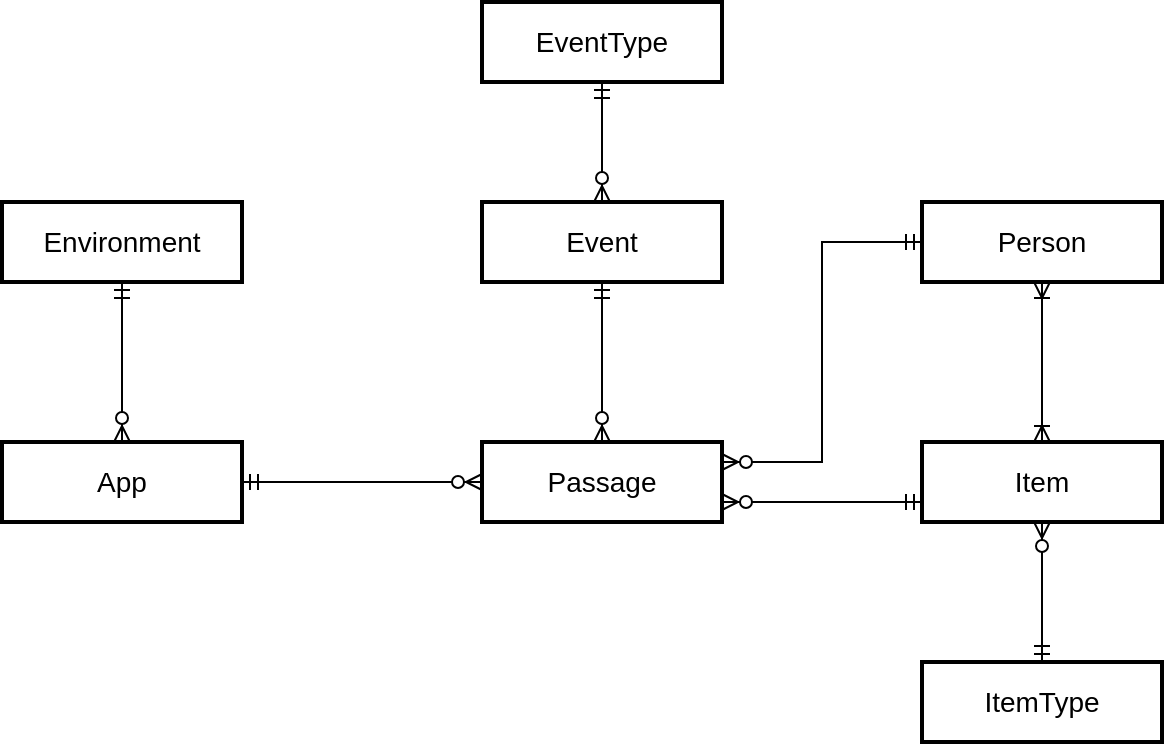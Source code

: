 <mxfile version="12.2.2" type="device" pages="2"><diagram name="ER" id="2ca16b54-16f6-2749-3443-fa8db7711227"><mxGraphModel dx="838" dy="480" grid="1" gridSize="10" guides="1" tooltips="1" connect="1" arrows="1" fold="1" page="1" pageScale="1" pageWidth="1100" pageHeight="850" background="#ffffff" math="0" shadow="0"><root><mxCell id="0"/><mxCell id="1" parent="0"/><mxCell id="2ed32ef02a7f4228-18" style="edgeStyle=orthogonalEdgeStyle;html=1;entryX=0.5;entryY=0;dashed=1;labelBackgroundColor=none;startArrow=ERmandOne;endArrow=ERoneToMany;fontFamily=Verdana;fontSize=12;align=left;" parent="1" edge="1"><mxGeometry relative="1" as="geometry"><mxPoint x="552" y="280" as="targetPoint"/></mxGeometry></mxCell><mxCell id="2ed32ef02a7f4228-19" style="edgeStyle=orthogonalEdgeStyle;html=1;dashed=1;labelBackgroundColor=none;startArrow=ERmandOne;endArrow=ERoneToMany;fontFamily=Verdana;fontSize=12;align=left;entryX=0;entryY=0.5;" parent="1" edge="1"><mxGeometry relative="1" as="geometry"><Array as="points"><mxPoint x="590" y="260"/><mxPoint x="710" y="260"/><mxPoint x="710" y="325"/></Array><mxPoint x="832" y="332" as="targetPoint"/></mxGeometry></mxCell><mxCell id="2ed32ef02a7f4228-20" style="edgeStyle=orthogonalEdgeStyle;html=1;dashed=1;labelBackgroundColor=none;startArrow=ERmandOne;endArrow=ERoneToMany;fontFamily=Verdana;fontSize=12;align=left;" parent="1" edge="1"><mxGeometry relative="1" as="geometry"><mxPoint x="830" y="136" as="targetPoint"/></mxGeometry></mxCell><mxCell id="2ed32ef02a7f4228-17" style="edgeStyle=orthogonalEdgeStyle;html=1;entryX=0.5;entryY=0;labelBackgroundColor=none;startArrow=ERmandOne;endArrow=ERoneToMany;fontFamily=Verdana;fontSize=12;align=left;dashed=1;" parent="1" edge="1"><mxGeometry relative="1" as="geometry"><mxPoint x="552" y="680" as="targetPoint"/></mxGeometry></mxCell><mxCell id="2ed32ef02a7f4228-21" style="edgeStyle=orthogonalEdgeStyle;html=1;entryX=0.5;entryY=0;dashed=1;labelBackgroundColor=none;startArrow=ERmandOne;endArrow=ERoneToMany;fontFamily=Verdana;fontSize=12;align=left;" parent="1" edge="1"><mxGeometry relative="1" as="geometry"><mxPoint x="920" y="450" as="sourcePoint"/></mxGeometry></mxCell><mxCell id="vj_EZKkX_lsmD1ZmGy0G-2" style="edgeStyle=orthogonalEdgeStyle;rounded=0;orthogonalLoop=1;jettySize=auto;html=1;exitX=0.5;exitY=1;exitDx=0;exitDy=0;entryX=0.5;entryY=0;entryDx=0;entryDy=0;startArrow=ERmandOne;startFill=0;endArrow=ERzeroToMany;endFill=1;" parent="1" source="eL1I7k4Zd01kZYpBCyA3-1" target="eL1I7k4Zd01kZYpBCyA3-4" edge="1"><mxGeometry relative="1" as="geometry"/></mxCell><mxCell id="vj_EZKkX_lsmD1ZmGy0G-6" style="edgeStyle=orthogonalEdgeStyle;rounded=0;orthogonalLoop=1;jettySize=auto;html=1;exitX=0.5;exitY=0;exitDx=0;exitDy=0;entryX=0.5;entryY=1;entryDx=0;entryDy=0;startArrow=ERzeroToMany;startFill=1;endArrow=ERmandOne;endFill=0;" parent="1" source="eL1I7k4Zd01kZYpBCyA3-1" target="eL1I7k4Zd01kZYpBCyA3-3" edge="1"><mxGeometry relative="1" as="geometry"/></mxCell><mxCell id="eL1I7k4Zd01kZYpBCyA3-1" value="Event" style="strokeWidth=2;whiteSpace=wrap;html=1;align=center;fontSize=14;" parent="1" vertex="1"><mxGeometry x="300" y="140" width="120" height="40" as="geometry"/></mxCell><mxCell id="vj_EZKkX_lsmD1ZmGy0G-7" style="edgeStyle=orthogonalEdgeStyle;rounded=0;orthogonalLoop=1;jettySize=auto;html=1;entryX=0;entryY=0.5;entryDx=0;entryDy=0;startArrow=ERmandOne;startFill=0;endArrow=ERzeroToMany;endFill=1;" parent="1" source="eL1I7k4Zd01kZYpBCyA3-2" target="eL1I7k4Zd01kZYpBCyA3-4" edge="1"><mxGeometry relative="1" as="geometry"/></mxCell><mxCell id="RgSuvMeU_WEtvSmaDrC5-4" style="edgeStyle=orthogonalEdgeStyle;rounded=0;orthogonalLoop=1;jettySize=auto;html=1;exitX=0.5;exitY=0;exitDx=0;exitDy=0;entryX=0.5;entryY=1;entryDx=0;entryDy=0;startArrow=ERzeroToMany;startFill=1;endArrow=ERmandOne;endFill=0;" parent="1" source="eL1I7k4Zd01kZYpBCyA3-2" target="RgSuvMeU_WEtvSmaDrC5-2" edge="1"><mxGeometry relative="1" as="geometry"/></mxCell><mxCell id="eL1I7k4Zd01kZYpBCyA3-2" value="App" style="strokeWidth=2;whiteSpace=wrap;html=1;align=center;fontSize=14;" parent="1" vertex="1"><mxGeometry x="60" y="260" width="120" height="40" as="geometry"/></mxCell><mxCell id="eL1I7k4Zd01kZYpBCyA3-3" value="EventType" style="strokeWidth=2;whiteSpace=wrap;html=1;align=center;fontSize=14;" parent="1" vertex="1"><mxGeometry x="300" y="40" width="120" height="40" as="geometry"/></mxCell><mxCell id="eL1I7k4Zd01kZYpBCyA3-4" value="Passage" style="strokeWidth=2;whiteSpace=wrap;html=1;align=center;fontSize=14;" parent="1" vertex="1"><mxGeometry x="300" y="260" width="120" height="40" as="geometry"/></mxCell><mxCell id="HbZDlXaSAP_QUMGpLX-k-2" style="edgeStyle=orthogonalEdgeStyle;rounded=0;orthogonalLoop=1;jettySize=auto;html=1;exitX=0.5;exitY=1;exitDx=0;exitDy=0;entryX=0.5;entryY=0;entryDx=0;entryDy=0;startArrow=ERzeroToMany;startFill=1;endArrow=ERmandOne;endFill=0;" parent="1" source="eL1I7k4Zd01kZYpBCyA3-5" target="RgSuvMeU_WEtvSmaDrC5-1" edge="1"><mxGeometry relative="1" as="geometry"/></mxCell><mxCell id="OidIMSvyTEkzM_DuVlMM-2" style="edgeStyle=orthogonalEdgeStyle;rounded=0;orthogonalLoop=1;jettySize=auto;html=1;exitX=0;exitY=0.75;exitDx=0;exitDy=0;entryX=1;entryY=0.75;entryDx=0;entryDy=0;startArrow=ERmandOne;startFill=0;endArrow=ERzeroToMany;endFill=1;" parent="1" source="eL1I7k4Zd01kZYpBCyA3-5" target="eL1I7k4Zd01kZYpBCyA3-4" edge="1"><mxGeometry relative="1" as="geometry"/></mxCell><mxCell id="eL1I7k4Zd01kZYpBCyA3-5" value="Item" style="strokeWidth=2;whiteSpace=wrap;html=1;align=center;fontSize=14;" parent="1" vertex="1"><mxGeometry x="520" y="260" width="120" height="40" as="geometry"/></mxCell><mxCell id="vj_EZKkX_lsmD1ZmGy0G-5" style="edgeStyle=orthogonalEdgeStyle;rounded=0;orthogonalLoop=1;jettySize=auto;html=1;exitX=0.5;exitY=1;exitDx=0;exitDy=0;entryX=0.5;entryY=0;entryDx=0;entryDy=0;startArrow=ERoneToMany;startFill=0;endArrow=ERoneToMany;endFill=0;" parent="1" source="eL1I7k4Zd01kZYpBCyA3-6" target="eL1I7k4Zd01kZYpBCyA3-5" edge="1"><mxGeometry relative="1" as="geometry"/></mxCell><mxCell id="OidIMSvyTEkzM_DuVlMM-1" style="edgeStyle=orthogonalEdgeStyle;rounded=0;orthogonalLoop=1;jettySize=auto;html=1;exitX=0;exitY=0.5;exitDx=0;exitDy=0;entryX=1;entryY=0.25;entryDx=0;entryDy=0;startArrow=ERmandOne;startFill=0;endArrow=ERzeroToMany;endFill=1;" parent="1" source="eL1I7k4Zd01kZYpBCyA3-6" target="eL1I7k4Zd01kZYpBCyA3-4" edge="1"><mxGeometry relative="1" as="geometry"/></mxCell><mxCell id="eL1I7k4Zd01kZYpBCyA3-6" value="Person" style="strokeWidth=2;whiteSpace=wrap;html=1;align=center;fontSize=14;" parent="1" vertex="1"><mxGeometry x="520" y="140" width="120" height="40" as="geometry"/></mxCell><mxCell id="RgSuvMeU_WEtvSmaDrC5-1" value="ItemType" style="strokeWidth=2;whiteSpace=wrap;html=1;align=center;fontSize=14;" parent="1" vertex="1"><mxGeometry x="520" y="370" width="120" height="40" as="geometry"/></mxCell><mxCell id="RgSuvMeU_WEtvSmaDrC5-2" value="Environment" style="strokeWidth=2;whiteSpace=wrap;html=1;align=center;fontSize=14;" parent="1" vertex="1"><mxGeometry x="60" y="140" width="120" height="40" as="geometry"/></mxCell></root></mxGraphModel></diagram><diagram id="I5CLJ-QsbAl31BfNi_jM" name="ER Extended"><mxGraphModel dx="838" dy="480" grid="1" gridSize="10" guides="1" tooltips="1" connect="1" arrows="1" fold="1" page="1" pageScale="1" pageWidth="827" pageHeight="1169" math="0" shadow="0"><root><mxCell id="1_UWavXDI_swd70C3Y3S-0"/><mxCell id="1_UWavXDI_swd70C3Y3S-1" parent="1_UWavXDI_swd70C3Y3S-0"/><mxCell id="VAtzFBL7YFgjnEBPSW0q-0" style="edgeStyle=orthogonalEdgeStyle;rounded=0;orthogonalLoop=1;jettySize=auto;html=1;startArrow=ERmandOne;startFill=0;endArrow=ERzeroToMany;endFill=1;" parent="1_UWavXDI_swd70C3Y3S-1" source="xKLTfCOq9m-SXOeJnN8E-0" target="GODEnBgnJnzQXhGnFrC8-11" edge="1"><mxGeometry relative="1" as="geometry"><Array as="points"><mxPoint x="230" y="580"/><mxPoint x="230" y="580"/></Array></mxGeometry></mxCell><mxCell id="Yy_uKudMmt1Hawmw3yvi-31" style="edgeStyle=orthogonalEdgeStyle;rounded=0;orthogonalLoop=1;jettySize=auto;html=1;exitX=0.5;exitY=0;exitDx=0;exitDy=0;startArrow=ERzeroToMany;startFill=1;endArrow=ERmandOne;endFill=0;" parent="1_UWavXDI_swd70C3Y3S-1" source="xKLTfCOq9m-SXOeJnN8E-0" target="Yy_uKudMmt1Hawmw3yvi-24" edge="1"><mxGeometry relative="1" as="geometry"/></mxCell><mxCell id="xKLTfCOq9m-SXOeJnN8E-0" value="App" style="swimlane;fontStyle=0;childLayout=stackLayout;horizontal=1;startSize=26;fillColor=#e0e0e0;horizontalStack=0;resizeParent=1;resizeParentMax=0;resizeLast=0;collapsible=1;marginBottom=0;swimlaneFillColor=#ffffff;align=center;fontSize=14;" parent="1_UWavXDI_swd70C3Y3S-1" vertex="1"><mxGeometry x="50" y="513" width="160" height="144" as="geometry"><mxRectangle x="80" y="200" width="60" height="26" as="alternateBounds"/></mxGeometry></mxCell><mxCell id="xKLTfCOq9m-SXOeJnN8E-1" value="id" style="shape=partialRectangle;top=0;left=0;right=0;bottom=1;align=left;verticalAlign=middle;fillColor=none;spacingLeft=34;spacingRight=4;overflow=hidden;rotatable=0;points=[[0,0.5],[1,0.5]];portConstraint=eastwest;dropTarget=0;fontStyle=5;fontSize=12;" parent="xKLTfCOq9m-SXOeJnN8E-0" vertex="1"><mxGeometry y="26" width="160" height="30" as="geometry"/></mxCell><mxCell id="xKLTfCOq9m-SXOeJnN8E-2" value="PK" style="shape=partialRectangle;top=0;left=0;bottom=0;fillColor=none;align=left;verticalAlign=middle;spacingLeft=4;spacingRight=4;overflow=hidden;rotatable=0;points=[];portConstraint=eastwest;part=1;fontSize=12;" parent="xKLTfCOq9m-SXOeJnN8E-1" vertex="1" connectable="0"><mxGeometry width="30" height="30" as="geometry"/></mxCell><mxCell id="xKLTfCOq9m-SXOeJnN8E-3" value="name" style="shape=partialRectangle;top=0;left=0;right=0;bottom=0;align=left;verticalAlign=top;fillColor=none;spacingLeft=34;spacingRight=4;overflow=hidden;rotatable=0;points=[[0,0.5],[1,0.5]];portConstraint=eastwest;dropTarget=0;fontSize=12;" parent="xKLTfCOq9m-SXOeJnN8E-0" vertex="1"><mxGeometry y="56" width="160" height="26" as="geometry"/></mxCell><mxCell id="xKLTfCOq9m-SXOeJnN8E-4" value="" style="shape=partialRectangle;top=0;left=0;bottom=0;fillColor=none;align=left;verticalAlign=top;spacingLeft=4;spacingRight=4;overflow=hidden;rotatable=0;points=[];portConstraint=eastwest;part=1;fontSize=12;" parent="xKLTfCOq9m-SXOeJnN8E-3" vertex="1" connectable="0"><mxGeometry width="30" height="26" as="geometry"/></mxCell><mxCell id="xKLTfCOq9m-SXOeJnN8E-5" value="description" style="shape=partialRectangle;top=0;left=0;right=0;bottom=0;align=left;verticalAlign=top;fillColor=none;spacingLeft=34;spacingRight=4;overflow=hidden;rotatable=0;points=[[0,0.5],[1,0.5]];portConstraint=eastwest;dropTarget=0;fontSize=12;" parent="xKLTfCOq9m-SXOeJnN8E-0" vertex="1"><mxGeometry y="82" width="160" height="26" as="geometry"/></mxCell><mxCell id="xKLTfCOq9m-SXOeJnN8E-6" value="" style="shape=partialRectangle;top=0;left=0;bottom=0;fillColor=none;align=left;verticalAlign=top;spacingLeft=4;spacingRight=4;overflow=hidden;rotatable=0;points=[];portConstraint=eastwest;part=1;fontSize=12;" parent="xKLTfCOq9m-SXOeJnN8E-5" vertex="1" connectable="0"><mxGeometry width="30" height="26" as="geometry"/></mxCell><mxCell id="xKLTfCOq9m-SXOeJnN8E-7" value="server" style="shape=partialRectangle;top=0;left=0;right=0;bottom=0;align=left;verticalAlign=top;fillColor=none;spacingLeft=34;spacingRight=4;overflow=hidden;rotatable=0;points=[[0,0.5],[1,0.5]];portConstraint=eastwest;dropTarget=0;fontSize=12;" parent="xKLTfCOq9m-SXOeJnN8E-0" vertex="1"><mxGeometry y="108" width="160" height="26" as="geometry"/></mxCell><mxCell id="xKLTfCOq9m-SXOeJnN8E-8" value="FK" style="shape=partialRectangle;top=0;left=0;bottom=0;fillColor=none;align=left;verticalAlign=top;spacingLeft=4;spacingRight=4;overflow=hidden;rotatable=0;points=[];portConstraint=eastwest;part=1;fontSize=12;" parent="xKLTfCOq9m-SXOeJnN8E-7" vertex="1" connectable="0"><mxGeometry width="30" height="26" as="geometry"/></mxCell><mxCell id="xKLTfCOq9m-SXOeJnN8E-9" value="" style="shape=partialRectangle;top=0;left=0;right=0;bottom=0;align=left;verticalAlign=top;fillColor=none;spacingLeft=34;spacingRight=4;overflow=hidden;rotatable=0;points=[[0,0.5],[1,0.5]];portConstraint=eastwest;dropTarget=0;fontSize=12;" parent="xKLTfCOq9m-SXOeJnN8E-0" vertex="1"><mxGeometry y="134" width="160" height="10" as="geometry"/></mxCell><mxCell id="xKLTfCOq9m-SXOeJnN8E-10" value="" style="shape=partialRectangle;top=0;left=0;bottom=0;fillColor=none;align=left;verticalAlign=top;spacingLeft=4;spacingRight=4;overflow=hidden;rotatable=0;points=[];portConstraint=eastwest;part=1;fontSize=12;" parent="xKLTfCOq9m-SXOeJnN8E-9" vertex="1" connectable="0"><mxGeometry width="30" height="10" as="geometry"/></mxCell><mxCell id="GODEnBgnJnzQXhGnFrC8-0" value="Event" style="swimlane;fontStyle=0;childLayout=stackLayout;horizontal=1;startSize=26;fillColor=#e0e0e0;horizontalStack=0;resizeParent=1;resizeParentMax=0;resizeLast=0;collapsible=1;marginBottom=0;swimlaneFillColor=#ffffff;align=center;fontSize=14;" parent="1_UWavXDI_swd70C3Y3S-1" vertex="1"><mxGeometry x="277" y="227" width="160" height="118" as="geometry"><mxRectangle x="310" y="180" width="60" height="26" as="alternateBounds"/></mxGeometry></mxCell><mxCell id="GODEnBgnJnzQXhGnFrC8-1" value="id" style="shape=partialRectangle;top=0;left=0;right=0;bottom=1;align=left;verticalAlign=middle;fillColor=none;spacingLeft=34;spacingRight=4;overflow=hidden;rotatable=0;points=[[0,0.5],[1,0.5]];portConstraint=eastwest;dropTarget=0;fontStyle=5;fontSize=12;" parent="GODEnBgnJnzQXhGnFrC8-0" vertex="1"><mxGeometry y="26" width="160" height="30" as="geometry"/></mxCell><mxCell id="GODEnBgnJnzQXhGnFrC8-2" value="PK" style="shape=partialRectangle;top=0;left=0;bottom=0;fillColor=none;align=left;verticalAlign=middle;spacingLeft=4;spacingRight=4;overflow=hidden;rotatable=0;points=[];portConstraint=eastwest;part=1;fontSize=12;" parent="GODEnBgnJnzQXhGnFrC8-1" vertex="1" connectable="0"><mxGeometry width="30" height="30" as="geometry"/></mxCell><mxCell id="GODEnBgnJnzQXhGnFrC8-3" value="instant" style="shape=partialRectangle;top=0;left=0;right=0;bottom=0;align=left;verticalAlign=top;fillColor=none;spacingLeft=34;spacingRight=4;overflow=hidden;rotatable=0;points=[[0,0.5],[1,0.5]];portConstraint=eastwest;dropTarget=0;fontSize=12;" parent="GODEnBgnJnzQXhGnFrC8-0" vertex="1"><mxGeometry y="56" width="160" height="26" as="geometry"/></mxCell><mxCell id="GODEnBgnJnzQXhGnFrC8-4" value="" style="shape=partialRectangle;top=0;left=0;bottom=0;fillColor=none;align=left;verticalAlign=top;spacingLeft=4;spacingRight=4;overflow=hidden;rotatable=0;points=[];portConstraint=eastwest;part=1;fontSize=12;" parent="GODEnBgnJnzQXhGnFrC8-3" vertex="1" connectable="0"><mxGeometry width="30" height="26" as="geometry"/></mxCell><mxCell id="GODEnBgnJnzQXhGnFrC8-5" value="event_type" style="shape=partialRectangle;top=0;left=0;right=0;bottom=0;align=left;verticalAlign=top;fillColor=none;spacingLeft=34;spacingRight=4;overflow=hidden;rotatable=0;points=[[0,0.5],[1,0.5]];portConstraint=eastwest;dropTarget=0;fontSize=12;" parent="GODEnBgnJnzQXhGnFrC8-0" vertex="1"><mxGeometry y="82" width="160" height="26" as="geometry"/></mxCell><mxCell id="GODEnBgnJnzQXhGnFrC8-6" value="FK" style="shape=partialRectangle;top=0;left=0;bottom=0;fillColor=none;align=left;verticalAlign=top;spacingLeft=4;spacingRight=4;overflow=hidden;rotatable=0;points=[];portConstraint=eastwest;part=1;fontSize=12;" parent="GODEnBgnJnzQXhGnFrC8-5" vertex="1" connectable="0"><mxGeometry width="30" height="26" as="geometry"/></mxCell><mxCell id="GODEnBgnJnzQXhGnFrC8-9" value="" style="shape=partialRectangle;top=0;left=0;right=0;bottom=0;align=left;verticalAlign=top;fillColor=none;spacingLeft=34;spacingRight=4;overflow=hidden;rotatable=0;points=[[0,0.5],[1,0.5]];portConstraint=eastwest;dropTarget=0;fontSize=12;" parent="GODEnBgnJnzQXhGnFrC8-0" vertex="1"><mxGeometry y="108" width="160" height="10" as="geometry"/></mxCell><mxCell id="GODEnBgnJnzQXhGnFrC8-10" value="" style="shape=partialRectangle;top=0;left=0;bottom=0;fillColor=none;align=left;verticalAlign=top;spacingLeft=4;spacingRight=4;overflow=hidden;rotatable=0;points=[];portConstraint=eastwest;part=1;fontSize=12;" parent="GODEnBgnJnzQXhGnFrC8-9" vertex="1" connectable="0"><mxGeometry width="30" height="10" as="geometry"/></mxCell><mxCell id="KTrJRt1vesNrTkb0PEmV-5" style="edgeStyle=orthogonalEdgeStyle;rounded=0;orthogonalLoop=1;jettySize=auto;html=1;startArrow=ERzeroToMany;startFill=1;endArrow=ERmandOne;endFill=0;" parent="1_UWavXDI_swd70C3Y3S-1" source="GODEnBgnJnzQXhGnFrC8-11" target="GODEnBgnJnzQXhGnFrC8-0" edge="1"><mxGeometry relative="1" as="geometry"><Array as="points"/></mxGeometry></mxCell><mxCell id="_XpbmPp96NXiR_Vsurc--2" style="edgeStyle=orthogonalEdgeStyle;rounded=0;orthogonalLoop=1;jettySize=auto;html=1;exitX=0.75;exitY=0;exitDx=0;exitDy=0;startArrow=ERzeroToMany;startFill=1;endArrow=ERmandOne;endFill=0;" parent="1_UWavXDI_swd70C3Y3S-1" source="GODEnBgnJnzQXhGnFrC8-11" target="stGOVb9ZyL1YJ92i9G0X-0" edge="1"><mxGeometry relative="1" as="geometry"><Array as="points"><mxPoint x="397" y="454"/><mxPoint x="567" y="454"/></Array></mxGeometry></mxCell><mxCell id="GODEnBgnJnzQXhGnFrC8-11" value="Passage" style="swimlane;fontStyle=0;childLayout=stackLayout;horizontal=1;startSize=26;fillColor=#e0e0e0;horizontalStack=0;resizeParent=1;resizeParentMax=0;resizeLast=0;collapsible=1;marginBottom=0;swimlaneFillColor=#ffffff;align=center;fontSize=14;" parent="1_UWavXDI_swd70C3Y3S-1" vertex="1"><mxGeometry x="277" y="510" width="160" height="222" as="geometry"><mxRectangle x="320" y="500" width="60" height="26" as="alternateBounds"/></mxGeometry></mxCell><mxCell id="GODEnBgnJnzQXhGnFrC8-12" value="id" style="shape=partialRectangle;top=0;left=0;right=0;bottom=1;align=left;verticalAlign=middle;fillColor=none;spacingLeft=34;spacingRight=4;overflow=hidden;rotatable=0;points=[[0,0.5],[1,0.5]];portConstraint=eastwest;dropTarget=0;fontStyle=5;fontSize=12;" parent="GODEnBgnJnzQXhGnFrC8-11" vertex="1"><mxGeometry y="26" width="160" height="30" as="geometry"/></mxCell><mxCell id="GODEnBgnJnzQXhGnFrC8-13" value="PK" style="shape=partialRectangle;top=0;left=0;bottom=0;fillColor=none;align=left;verticalAlign=middle;spacingLeft=4;spacingRight=4;overflow=hidden;rotatable=0;points=[];portConstraint=eastwest;part=1;fontSize=12;" parent="GODEnBgnJnzQXhGnFrC8-12" vertex="1" connectable="0"><mxGeometry width="30" height="30" as="geometry"/></mxCell><mxCell id="GODEnBgnJnzQXhGnFrC8-14" value="event_id" style="shape=partialRectangle;top=0;left=0;right=0;bottom=0;align=left;verticalAlign=top;fillColor=none;spacingLeft=34;spacingRight=4;overflow=hidden;rotatable=0;points=[[0,0.5],[1,0.5]];portConstraint=eastwest;dropTarget=0;fontSize=12;" parent="GODEnBgnJnzQXhGnFrC8-11" vertex="1"><mxGeometry y="56" width="160" height="26" as="geometry"/></mxCell><mxCell id="GODEnBgnJnzQXhGnFrC8-15" value="FK" style="shape=partialRectangle;top=0;left=0;bottom=0;fillColor=none;align=left;verticalAlign=top;spacingLeft=4;spacingRight=4;overflow=hidden;rotatable=0;points=[];portConstraint=eastwest;part=1;fontSize=12;" parent="GODEnBgnJnzQXhGnFrC8-14" vertex="1" connectable="0"><mxGeometry width="30" height="26" as="geometry"/></mxCell><mxCell id="GODEnBgnJnzQXhGnFrC8-16" value="app_id" style="shape=partialRectangle;top=0;left=0;right=0;bottom=0;align=left;verticalAlign=top;fillColor=none;spacingLeft=34;spacingRight=4;overflow=hidden;rotatable=0;points=[[0,0.5],[1,0.5]];portConstraint=eastwest;dropTarget=0;fontSize=12;" parent="GODEnBgnJnzQXhGnFrC8-11" vertex="1"><mxGeometry y="82" width="160" height="26" as="geometry"/></mxCell><mxCell id="GODEnBgnJnzQXhGnFrC8-17" value="FK" style="shape=partialRectangle;top=0;left=0;bottom=0;fillColor=none;align=left;verticalAlign=top;spacingLeft=4;spacingRight=4;overflow=hidden;rotatable=0;points=[];portConstraint=eastwest;part=1;fontSize=12;" parent="GODEnBgnJnzQXhGnFrC8-16" vertex="1" connectable="0"><mxGeometry width="30" height="26" as="geometry"/></mxCell><mxCell id="l5TJQdIHm3819Z2NsHQh-0" value="person_id" style="shape=partialRectangle;top=0;left=0;right=0;bottom=0;align=left;verticalAlign=top;fillColor=none;spacingLeft=34;spacingRight=4;overflow=hidden;rotatable=0;points=[[0,0.5],[1,0.5]];portConstraint=eastwest;dropTarget=0;fontSize=12;" parent="GODEnBgnJnzQXhGnFrC8-11" vertex="1"><mxGeometry y="108" width="160" height="26" as="geometry"/></mxCell><mxCell id="l5TJQdIHm3819Z2NsHQh-1" value="FK" style="shape=partialRectangle;top=0;left=0;bottom=0;fillColor=none;align=left;verticalAlign=top;spacingLeft=4;spacingRight=4;overflow=hidden;rotatable=0;points=[];portConstraint=eastwest;part=1;fontSize=12;" parent="l5TJQdIHm3819Z2NsHQh-0" vertex="1" connectable="0"><mxGeometry width="30" height="26" as="geometry"/></mxCell><mxCell id="l5TJQdIHm3819Z2NsHQh-2" value="item_id&#10;" style="shape=partialRectangle;top=0;left=0;right=0;bottom=0;align=left;verticalAlign=top;fillColor=none;spacingLeft=34;spacingRight=4;overflow=hidden;rotatable=0;points=[[0,0.5],[1,0.5]];portConstraint=eastwest;dropTarget=0;fontSize=12;" parent="GODEnBgnJnzQXhGnFrC8-11" vertex="1"><mxGeometry y="134" width="160" height="26" as="geometry"/></mxCell><mxCell id="l5TJQdIHm3819Z2NsHQh-3" value="FK" style="shape=partialRectangle;top=0;left=0;bottom=0;fillColor=none;align=left;verticalAlign=top;spacingLeft=4;spacingRight=4;overflow=hidden;rotatable=0;points=[];portConstraint=eastwest;part=1;fontSize=12;" parent="l5TJQdIHm3819Z2NsHQh-2" vertex="1" connectable="0"><mxGeometry width="30" height="26" as="geometry"/></mxCell><mxCell id="GODEnBgnJnzQXhGnFrC8-18" value="start_time" style="shape=partialRectangle;top=0;left=0;right=0;bottom=0;align=left;verticalAlign=top;fillColor=none;spacingLeft=34;spacingRight=4;overflow=hidden;rotatable=0;points=[[0,0.5],[1,0.5]];portConstraint=eastwest;dropTarget=0;fontSize=12;" parent="GODEnBgnJnzQXhGnFrC8-11" vertex="1"><mxGeometry y="160" width="160" height="26" as="geometry"/></mxCell><mxCell id="GODEnBgnJnzQXhGnFrC8-19" value="" style="shape=partialRectangle;top=0;left=0;bottom=0;fillColor=none;align=left;verticalAlign=top;spacingLeft=4;spacingRight=4;overflow=hidden;rotatable=0;points=[];portConstraint=eastwest;part=1;fontSize=12;" parent="GODEnBgnJnzQXhGnFrC8-18" vertex="1" connectable="0"><mxGeometry width="30" height="26" as="geometry"/></mxCell><mxCell id="Yy_uKudMmt1Hawmw3yvi-4" value="end_time" style="shape=partialRectangle;top=0;left=0;right=0;bottom=0;align=left;verticalAlign=top;fillColor=none;spacingLeft=34;spacingRight=4;overflow=hidden;rotatable=0;points=[[0,0.5],[1,0.5]];portConstraint=eastwest;dropTarget=0;fontSize=12;" parent="GODEnBgnJnzQXhGnFrC8-11" vertex="1"><mxGeometry y="186" width="160" height="26" as="geometry"/></mxCell><mxCell id="Yy_uKudMmt1Hawmw3yvi-5" value="" style="shape=partialRectangle;top=0;left=0;bottom=0;fillColor=none;align=left;verticalAlign=top;spacingLeft=4;spacingRight=4;overflow=hidden;rotatable=0;points=[];portConstraint=eastwest;part=1;fontSize=12;" parent="Yy_uKudMmt1Hawmw3yvi-4" vertex="1" connectable="0"><mxGeometry width="30" height="26" as="geometry"/></mxCell><mxCell id="GODEnBgnJnzQXhGnFrC8-20" value="" style="shape=partialRectangle;top=0;left=0;right=0;bottom=0;align=left;verticalAlign=top;fillColor=none;spacingLeft=34;spacingRight=4;overflow=hidden;rotatable=0;points=[[0,0.5],[1,0.5]];portConstraint=eastwest;dropTarget=0;fontSize=12;" parent="GODEnBgnJnzQXhGnFrC8-11" vertex="1"><mxGeometry y="212" width="160" height="10" as="geometry"/></mxCell><mxCell id="GODEnBgnJnzQXhGnFrC8-21" value="" style="shape=partialRectangle;top=0;left=0;bottom=0;fillColor=none;align=left;verticalAlign=top;spacingLeft=4;spacingRight=4;overflow=hidden;rotatable=0;points=[];portConstraint=eastwest;part=1;fontSize=12;" parent="GODEnBgnJnzQXhGnFrC8-20" vertex="1" connectable="0"><mxGeometry width="30" height="10" as="geometry"/></mxCell><mxCell id="stGOVb9ZyL1YJ92i9G0X-22" style="edgeStyle=orthogonalEdgeStyle;rounded=0;orthogonalLoop=1;jettySize=auto;html=1;entryX=0.5;entryY=0;entryDx=0;entryDy=0;startArrow=ERmandOne;startFill=0;endArrow=ERzeroToMany;endFill=1;" parent="1_UWavXDI_swd70C3Y3S-1" source="85xCwu2a9o9TtMv0W-WJ-1" target="GODEnBgnJnzQXhGnFrC8-0" edge="1"><mxGeometry relative="1" as="geometry"/></mxCell><mxCell id="85xCwu2a9o9TtMv0W-WJ-1" value="EventType" style="swimlane;fontStyle=0;childLayout=stackLayout;horizontal=1;startSize=26;fillColor=#e0e0e0;horizontalStack=0;resizeParent=1;resizeParentMax=0;resizeLast=0;collapsible=1;marginBottom=0;swimlaneFillColor=#ffffff;align=center;fontSize=14;" parent="1_UWavXDI_swd70C3Y3S-1" vertex="1"><mxGeometry x="277" y="50" width="160" height="92" as="geometry"><mxRectangle x="310" y="80" width="60" height="26" as="alternateBounds"/></mxGeometry></mxCell><mxCell id="85xCwu2a9o9TtMv0W-WJ-2" value="type" style="shape=partialRectangle;top=0;left=0;right=0;bottom=1;align=left;verticalAlign=middle;fillColor=none;spacingLeft=34;spacingRight=4;overflow=hidden;rotatable=0;points=[[0,0.5],[1,0.5]];portConstraint=eastwest;dropTarget=0;fontStyle=5;fontSize=12;" parent="85xCwu2a9o9TtMv0W-WJ-1" vertex="1"><mxGeometry y="26" width="160" height="30" as="geometry"/></mxCell><mxCell id="85xCwu2a9o9TtMv0W-WJ-3" value="PK" style="shape=partialRectangle;top=0;left=0;bottom=0;fillColor=none;align=left;verticalAlign=middle;spacingLeft=4;spacingRight=4;overflow=hidden;rotatable=0;points=[];portConstraint=eastwest;part=1;fontSize=12;" parent="85xCwu2a9o9TtMv0W-WJ-2" vertex="1" connectable="0"><mxGeometry width="30" height="30" as="geometry"/></mxCell><mxCell id="85xCwu2a9o9TtMv0W-WJ-6" value="description" style="shape=partialRectangle;top=0;left=0;right=0;bottom=0;align=left;verticalAlign=top;fillColor=none;spacingLeft=34;spacingRight=4;overflow=hidden;rotatable=0;points=[[0,0.5],[1,0.5]];portConstraint=eastwest;dropTarget=0;fontSize=12;" parent="85xCwu2a9o9TtMv0W-WJ-1" vertex="1"><mxGeometry y="56" width="160" height="26" as="geometry"/></mxCell><mxCell id="85xCwu2a9o9TtMv0W-WJ-7" value="" style="shape=partialRectangle;top=0;left=0;bottom=0;fillColor=none;align=left;verticalAlign=top;spacingLeft=4;spacingRight=4;overflow=hidden;rotatable=0;points=[];portConstraint=eastwest;part=1;fontSize=12;" parent="85xCwu2a9o9TtMv0W-WJ-6" vertex="1" connectable="0"><mxGeometry width="30" height="26" as="geometry"/></mxCell><mxCell id="85xCwu2a9o9TtMv0W-WJ-10" value="" style="shape=partialRectangle;top=0;left=0;right=0;bottom=0;align=left;verticalAlign=top;fillColor=none;spacingLeft=34;spacingRight=4;overflow=hidden;rotatable=0;points=[[0,0.5],[1,0.5]];portConstraint=eastwest;dropTarget=0;fontSize=12;" parent="85xCwu2a9o9TtMv0W-WJ-1" vertex="1"><mxGeometry y="82" width="160" height="10" as="geometry"/></mxCell><mxCell id="85xCwu2a9o9TtMv0W-WJ-11" value="" style="shape=partialRectangle;top=0;left=0;bottom=0;fillColor=none;align=left;verticalAlign=top;spacingLeft=4;spacingRight=4;overflow=hidden;rotatable=0;points=[];portConstraint=eastwest;part=1;fontSize=12;" parent="85xCwu2a9o9TtMv0W-WJ-10" vertex="1" connectable="0"><mxGeometry width="30" height="10" as="geometry"/></mxCell><mxCell id="stGOVb9ZyL1YJ92i9G0X-0" value="Person" style="swimlane;fontStyle=0;childLayout=stackLayout;horizontal=1;startSize=26;fillColor=#e0e0e0;horizontalStack=0;resizeParent=1;resizeParentMax=0;resizeLast=0;collapsible=1;marginBottom=0;swimlaneFillColor=#ffffff;align=center;fontSize=14;" parent="1_UWavXDI_swd70C3Y3S-1" vertex="1"><mxGeometry x="517" y="227" width="160" height="170" as="geometry"><mxRectangle x="560" y="280" width="60" height="26" as="alternateBounds"/></mxGeometry></mxCell><mxCell id="stGOVb9ZyL1YJ92i9G0X-1" value="id" style="shape=partialRectangle;top=0;left=0;right=0;bottom=1;align=left;verticalAlign=middle;fillColor=none;spacingLeft=34;spacingRight=4;overflow=hidden;rotatable=0;points=[[0,0.5],[1,0.5]];portConstraint=eastwest;dropTarget=0;fontStyle=5;fontSize=12;" parent="stGOVb9ZyL1YJ92i9G0X-0" vertex="1"><mxGeometry y="26" width="160" height="30" as="geometry"/></mxCell><mxCell id="stGOVb9ZyL1YJ92i9G0X-2" value="PK" style="shape=partialRectangle;top=0;left=0;bottom=0;fillColor=none;align=left;verticalAlign=middle;spacingLeft=4;spacingRight=4;overflow=hidden;rotatable=0;points=[];portConstraint=eastwest;part=1;fontSize=12;" parent="stGOVb9ZyL1YJ92i9G0X-1" vertex="1" connectable="0"><mxGeometry width="30" height="30" as="geometry"/></mxCell><mxCell id="stGOVb9ZyL1YJ92i9G0X-3" value="name" style="shape=partialRectangle;top=0;left=0;right=0;bottom=0;align=left;verticalAlign=top;fillColor=none;spacingLeft=34;spacingRight=4;overflow=hidden;rotatable=0;points=[[0,0.5],[1,0.5]];portConstraint=eastwest;dropTarget=0;fontSize=12;" parent="stGOVb9ZyL1YJ92i9G0X-0" vertex="1"><mxGeometry y="56" width="160" height="26" as="geometry"/></mxCell><mxCell id="stGOVb9ZyL1YJ92i9G0X-4" value="" style="shape=partialRectangle;top=0;left=0;bottom=0;fillColor=none;align=left;verticalAlign=top;spacingLeft=4;spacingRight=4;overflow=hidden;rotatable=0;points=[];portConstraint=eastwest;part=1;fontSize=12;" parent="stGOVb9ZyL1YJ92i9G0X-3" vertex="1" connectable="0"><mxGeometry width="30" height="26" as="geometry"/></mxCell><mxCell id="stGOVb9ZyL1YJ92i9G0X-5" value="login" style="shape=partialRectangle;top=0;left=0;right=0;bottom=0;align=left;verticalAlign=top;fillColor=none;spacingLeft=34;spacingRight=4;overflow=hidden;rotatable=0;points=[[0,0.5],[1,0.5]];portConstraint=eastwest;dropTarget=0;fontSize=12;" parent="stGOVb9ZyL1YJ92i9G0X-0" vertex="1"><mxGeometry y="82" width="160" height="26" as="geometry"/></mxCell><mxCell id="stGOVb9ZyL1YJ92i9G0X-6" value="" style="shape=partialRectangle;top=0;left=0;bottom=0;fillColor=none;align=left;verticalAlign=top;spacingLeft=4;spacingRight=4;overflow=hidden;rotatable=0;points=[];portConstraint=eastwest;part=1;fontSize=12;" parent="stGOVb9ZyL1YJ92i9G0X-5" vertex="1" connectable="0"><mxGeometry width="30" height="26" as="geometry"/></mxCell><mxCell id="stGOVb9ZyL1YJ92i9G0X-7" value="company" style="shape=partialRectangle;top=0;left=0;right=0;bottom=0;align=left;verticalAlign=top;fillColor=none;spacingLeft=34;spacingRight=4;overflow=hidden;rotatable=0;points=[[0,0.5],[1,0.5]];portConstraint=eastwest;dropTarget=0;fontSize=12;" parent="stGOVb9ZyL1YJ92i9G0X-0" vertex="1"><mxGeometry y="108" width="160" height="26" as="geometry"/></mxCell><mxCell id="stGOVb9ZyL1YJ92i9G0X-8" value="" style="shape=partialRectangle;top=0;left=0;bottom=0;fillColor=none;align=left;verticalAlign=top;spacingLeft=4;spacingRight=4;overflow=hidden;rotatable=0;points=[];portConstraint=eastwest;part=1;fontSize=12;" parent="stGOVb9ZyL1YJ92i9G0X-7" vertex="1" connectable="0"><mxGeometry width="30" height="26" as="geometry"/></mxCell><mxCell id="Ch8BlmV5kBzZsYXIyafh-2" value="..." style="shape=partialRectangle;top=0;left=0;right=0;bottom=0;align=left;verticalAlign=top;fillColor=none;spacingLeft=34;spacingRight=4;overflow=hidden;rotatable=0;points=[[0,0.5],[1,0.5]];portConstraint=eastwest;dropTarget=0;fontSize=12;" parent="stGOVb9ZyL1YJ92i9G0X-0" vertex="1"><mxGeometry y="134" width="160" height="26" as="geometry"/></mxCell><mxCell id="Ch8BlmV5kBzZsYXIyafh-3" value="" style="shape=partialRectangle;top=0;left=0;bottom=0;fillColor=none;align=left;verticalAlign=top;spacingLeft=4;spacingRight=4;overflow=hidden;rotatable=0;points=[];portConstraint=eastwest;part=1;fontSize=12;" parent="Ch8BlmV5kBzZsYXIyafh-2" vertex="1" connectable="0"><mxGeometry width="30" height="26" as="geometry"/></mxCell><mxCell id="stGOVb9ZyL1YJ92i9G0X-9" value="" style="shape=partialRectangle;top=0;left=0;right=0;bottom=0;align=left;verticalAlign=top;fillColor=none;spacingLeft=34;spacingRight=4;overflow=hidden;rotatable=0;points=[[0,0.5],[1,0.5]];portConstraint=eastwest;dropTarget=0;fontSize=12;" parent="stGOVb9ZyL1YJ92i9G0X-0" vertex="1"><mxGeometry y="160" width="160" height="10" as="geometry"/></mxCell><mxCell id="stGOVb9ZyL1YJ92i9G0X-10" value="" style="shape=partialRectangle;top=0;left=0;bottom=0;fillColor=none;align=left;verticalAlign=top;spacingLeft=4;spacingRight=4;overflow=hidden;rotatable=0;points=[];portConstraint=eastwest;part=1;fontSize=12;" parent="stGOVb9ZyL1YJ92i9G0X-9" vertex="1" connectable="0"><mxGeometry width="30" height="10" as="geometry"/></mxCell><mxCell id="IDNgq3SYiI73E8LK3PHD-0" style="edgeStyle=orthogonalEdgeStyle;rounded=0;orthogonalLoop=1;jettySize=auto;html=1;startArrow=ERmandOne;startFill=0;endArrow=ERzeroToMany;endFill=1;" parent="1_UWavXDI_swd70C3Y3S-1" source="stGOVb9ZyL1YJ92i9G0X-11" target="GODEnBgnJnzQXhGnFrC8-11" edge="1"><mxGeometry relative="1" as="geometry"><Array as="points"><mxPoint x="470" y="595"/><mxPoint x="470" y="595"/></Array></mxGeometry></mxCell><mxCell id="2OCQnCLve1b6dmfBF7kG-16" style="edgeStyle=orthogonalEdgeStyle;rounded=0;orthogonalLoop=1;jettySize=auto;html=1;startArrow=ERmandOne;startFill=0;endArrow=ERoneToMany;endFill=0;" parent="1_UWavXDI_swd70C3Y3S-1" source="stGOVb9ZyL1YJ92i9G0X-11" target="2OCQnCLve1b6dmfBF7kG-0" edge="1"><mxGeometry relative="1" as="geometry"/></mxCell><mxCell id="stGOVb9ZyL1YJ92i9G0X-11" value="Item" style="swimlane;fontStyle=0;childLayout=stackLayout;horizontal=1;startSize=26;fillColor=#e0e0e0;horizontalStack=0;resizeParent=1;resizeParentMax=0;resizeLast=0;collapsible=1;marginBottom=0;swimlaneFillColor=#ffffff;align=center;fontSize=14;" parent="1_UWavXDI_swd70C3Y3S-1" vertex="1"><mxGeometry x="517" y="510" width="160" height="170" as="geometry"><mxRectangle x="550" y="360" width="60" height="26" as="alternateBounds"/></mxGeometry></mxCell><mxCell id="stGOVb9ZyL1YJ92i9G0X-12" value="id" style="shape=partialRectangle;top=0;left=0;right=0;bottom=1;align=left;verticalAlign=middle;fillColor=none;spacingLeft=34;spacingRight=4;overflow=hidden;rotatable=0;points=[[0,0.5],[1,0.5]];portConstraint=eastwest;dropTarget=0;fontStyle=5;fontSize=12;" parent="stGOVb9ZyL1YJ92i9G0X-11" vertex="1"><mxGeometry y="26" width="160" height="30" as="geometry"/></mxCell><mxCell id="stGOVb9ZyL1YJ92i9G0X-13" value="PK" style="shape=partialRectangle;top=0;left=0;bottom=0;fillColor=none;align=left;verticalAlign=middle;spacingLeft=4;spacingRight=4;overflow=hidden;rotatable=0;points=[];portConstraint=eastwest;part=1;fontSize=12;" parent="stGOVb9ZyL1YJ92i9G0X-12" vertex="1" connectable="0"><mxGeometry width="30" height="30" as="geometry"/></mxCell><mxCell id="stGOVb9ZyL1YJ92i9G0X-14" value="person_id" style="shape=partialRectangle;top=0;left=0;right=0;bottom=0;align=left;verticalAlign=top;fillColor=none;spacingLeft=34;spacingRight=4;overflow=hidden;rotatable=0;points=[[0,0.5],[1,0.5]];portConstraint=eastwest;dropTarget=0;fontSize=12;" parent="stGOVb9ZyL1YJ92i9G0X-11" vertex="1"><mxGeometry y="56" width="160" height="26" as="geometry"/></mxCell><mxCell id="stGOVb9ZyL1YJ92i9G0X-15" value="FK" style="shape=partialRectangle;top=0;left=0;bottom=0;fillColor=none;align=left;verticalAlign=top;spacingLeft=4;spacingRight=4;overflow=hidden;rotatable=0;points=[];portConstraint=eastwest;part=1;fontSize=12;" parent="stGOVb9ZyL1YJ92i9G0X-14" vertex="1" connectable="0"><mxGeometry width="30" height="26" as="geometry"/></mxCell><mxCell id="stGOVb9ZyL1YJ92i9G0X-16" value="item_type" style="shape=partialRectangle;top=0;left=0;right=0;bottom=0;align=left;verticalAlign=top;fillColor=none;spacingLeft=34;spacingRight=4;overflow=hidden;rotatable=0;points=[[0,0.5],[1,0.5]];portConstraint=eastwest;dropTarget=0;fontSize=12;" parent="stGOVb9ZyL1YJ92i9G0X-11" vertex="1"><mxGeometry y="82" width="160" height="26" as="geometry"/></mxCell><mxCell id="stGOVb9ZyL1YJ92i9G0X-17" value="FK" style="shape=partialRectangle;top=0;left=0;bottom=0;fillColor=none;align=left;verticalAlign=top;spacingLeft=4;spacingRight=4;overflow=hidden;rotatable=0;points=[];portConstraint=eastwest;part=1;fontSize=12;" parent="stGOVb9ZyL1YJ92i9G0X-16" vertex="1" connectable="0"><mxGeometry width="30" height="26" as="geometry"/></mxCell><mxCell id="stGOVb9ZyL1YJ92i9G0X-18" value="ip_address" style="shape=partialRectangle;top=0;left=0;right=0;bottom=0;align=left;verticalAlign=top;fillColor=none;spacingLeft=34;spacingRight=4;overflow=hidden;rotatable=0;points=[[0,0.5],[1,0.5]];portConstraint=eastwest;dropTarget=0;fontSize=12;" parent="stGOVb9ZyL1YJ92i9G0X-11" vertex="1"><mxGeometry y="108" width="160" height="26" as="geometry"/></mxCell><mxCell id="stGOVb9ZyL1YJ92i9G0X-19" value="" style="shape=partialRectangle;top=0;left=0;bottom=0;fillColor=none;align=left;verticalAlign=top;spacingLeft=4;spacingRight=4;overflow=hidden;rotatable=0;points=[];portConstraint=eastwest;part=1;fontSize=12;" parent="stGOVb9ZyL1YJ92i9G0X-18" vertex="1" connectable="0"><mxGeometry width="30" height="26" as="geometry"/></mxCell><mxCell id="Yy_uKudMmt1Hawmw3yvi-7" value="mac_address" style="shape=partialRectangle;top=0;left=0;right=0;bottom=0;align=left;verticalAlign=top;fillColor=none;spacingLeft=34;spacingRight=4;overflow=hidden;rotatable=0;points=[[0,0.5],[1,0.5]];portConstraint=eastwest;dropTarget=0;fontSize=12;" parent="stGOVb9ZyL1YJ92i9G0X-11" vertex="1"><mxGeometry y="134" width="160" height="26" as="geometry"/></mxCell><mxCell id="Yy_uKudMmt1Hawmw3yvi-8" value="" style="shape=partialRectangle;top=0;left=0;bottom=0;fillColor=none;align=left;verticalAlign=top;spacingLeft=4;spacingRight=4;overflow=hidden;rotatable=0;points=[];portConstraint=eastwest;part=1;fontSize=12;" parent="Yy_uKudMmt1Hawmw3yvi-7" vertex="1" connectable="0"><mxGeometry width="30" height="26" as="geometry"/></mxCell><mxCell id="stGOVb9ZyL1YJ92i9G0X-20" value="" style="shape=partialRectangle;top=0;left=0;right=0;bottom=0;align=left;verticalAlign=top;fillColor=none;spacingLeft=34;spacingRight=4;overflow=hidden;rotatable=0;points=[[0,0.5],[1,0.5]];portConstraint=eastwest;dropTarget=0;fontSize=12;" parent="stGOVb9ZyL1YJ92i9G0X-11" vertex="1"><mxGeometry y="160" width="160" height="10" as="geometry"/></mxCell><mxCell id="stGOVb9ZyL1YJ92i9G0X-21" value="" style="shape=partialRectangle;top=0;left=0;bottom=0;fillColor=none;align=left;verticalAlign=top;spacingLeft=4;spacingRight=4;overflow=hidden;rotatable=0;points=[];portConstraint=eastwest;part=1;fontSize=12;" parent="stGOVb9ZyL1YJ92i9G0X-20" vertex="1" connectable="0"><mxGeometry width="30" height="10" as="geometry"/></mxCell><mxCell id="Yy_uKudMmt1Hawmw3yvi-22" style="edgeStyle=orthogonalEdgeStyle;rounded=0;orthogonalLoop=1;jettySize=auto;html=1;exitX=0.5;exitY=0;exitDx=0;exitDy=0;startArrow=ERmandOne;startFill=0;endArrow=ERzeroToMany;endFill=1;" parent="1_UWavXDI_swd70C3Y3S-1" source="Yy_uKudMmt1Hawmw3yvi-9" target="stGOVb9ZyL1YJ92i9G0X-11" edge="1"><mxGeometry relative="1" as="geometry"/></mxCell><mxCell id="Yy_uKudMmt1Hawmw3yvi-9" value="ItemType" style="swimlane;fontStyle=0;childLayout=stackLayout;horizontal=1;startSize=26;fillColor=#e0e0e0;horizontalStack=0;resizeParent=1;resizeParentMax=0;resizeLast=0;collapsible=1;marginBottom=0;swimlaneFillColor=#ffffff;align=center;fontSize=14;" parent="1_UWavXDI_swd70C3Y3S-1" vertex="1"><mxGeometry x="517" y="730" width="160" height="92" as="geometry"><mxRectangle x="550" y="360" width="60" height="26" as="alternateBounds"/></mxGeometry></mxCell><mxCell id="Yy_uKudMmt1Hawmw3yvi-10" value="type" style="shape=partialRectangle;top=0;left=0;right=0;bottom=1;align=left;verticalAlign=middle;fillColor=none;spacingLeft=34;spacingRight=4;overflow=hidden;rotatable=0;points=[[0,0.5],[1,0.5]];portConstraint=eastwest;dropTarget=0;fontStyle=5;fontSize=12;" parent="Yy_uKudMmt1Hawmw3yvi-9" vertex="1"><mxGeometry y="26" width="160" height="30" as="geometry"/></mxCell><mxCell id="Yy_uKudMmt1Hawmw3yvi-11" value="PK" style="shape=partialRectangle;top=0;left=0;bottom=0;fillColor=none;align=left;verticalAlign=middle;spacingLeft=4;spacingRight=4;overflow=hidden;rotatable=0;points=[];portConstraint=eastwest;part=1;fontSize=12;" parent="Yy_uKudMmt1Hawmw3yvi-10" vertex="1" connectable="0"><mxGeometry width="30" height="30" as="geometry"/></mxCell><mxCell id="Yy_uKudMmt1Hawmw3yvi-12" value="model" style="shape=partialRectangle;top=0;left=0;right=0;bottom=0;align=left;verticalAlign=top;fillColor=none;spacingLeft=34;spacingRight=4;overflow=hidden;rotatable=0;points=[[0,0.5],[1,0.5]];portConstraint=eastwest;dropTarget=0;fontSize=12;" parent="Yy_uKudMmt1Hawmw3yvi-9" vertex="1"><mxGeometry y="56" width="160" height="26" as="geometry"/></mxCell><mxCell id="Yy_uKudMmt1Hawmw3yvi-13" value="" style="shape=partialRectangle;top=0;left=0;bottom=0;fillColor=none;align=left;verticalAlign=top;spacingLeft=4;spacingRight=4;overflow=hidden;rotatable=0;points=[];portConstraint=eastwest;part=1;fontSize=12;" parent="Yy_uKudMmt1Hawmw3yvi-12" vertex="1" connectable="0"><mxGeometry width="30" height="26" as="geometry"/></mxCell><mxCell id="Yy_uKudMmt1Hawmw3yvi-20" value="" style="shape=partialRectangle;top=0;left=0;right=0;bottom=0;align=left;verticalAlign=top;fillColor=none;spacingLeft=34;spacingRight=4;overflow=hidden;rotatable=0;points=[[0,0.5],[1,0.5]];portConstraint=eastwest;dropTarget=0;fontSize=12;" parent="Yy_uKudMmt1Hawmw3yvi-9" vertex="1"><mxGeometry y="82" width="160" height="10" as="geometry"/></mxCell><mxCell id="Yy_uKudMmt1Hawmw3yvi-21" value="" style="shape=partialRectangle;top=0;left=0;bottom=0;fillColor=none;align=left;verticalAlign=top;spacingLeft=4;spacingRight=4;overflow=hidden;rotatable=0;points=[];portConstraint=eastwest;part=1;fontSize=12;" parent="Yy_uKudMmt1Hawmw3yvi-20" vertex="1" connectable="0"><mxGeometry width="30" height="10" as="geometry"/></mxCell><mxCell id="Yy_uKudMmt1Hawmw3yvi-23" value="Candidate Key: &lt;br&gt;- type, model" style="text;html=1;resizable=0;points=[];autosize=1;align=left;verticalAlign=top;spacingTop=-4;" parent="1_UWavXDI_swd70C3Y3S-1" vertex="1"><mxGeometry x="517" y="830" width="100" height="30" as="geometry"/></mxCell><mxCell id="Yy_uKudMmt1Hawmw3yvi-24" value="Environment" style="swimlane;fontStyle=0;childLayout=stackLayout;horizontal=1;startSize=26;fillColor=#e0e0e0;horizontalStack=0;resizeParent=1;resizeParentMax=0;resizeLast=0;collapsible=1;marginBottom=0;swimlaneFillColor=#ffffff;align=center;fontSize=14;" parent="1_UWavXDI_swd70C3Y3S-1" vertex="1"><mxGeometry x="50" y="243.5" width="160" height="92" as="geometry"><mxRectangle x="550" y="360" width="60" height="26" as="alternateBounds"/></mxGeometry></mxCell><mxCell id="Yy_uKudMmt1Hawmw3yvi-25" value="server" style="shape=partialRectangle;top=0;left=0;right=0;bottom=1;align=left;verticalAlign=middle;fillColor=none;spacingLeft=34;spacingRight=4;overflow=hidden;rotatable=0;points=[[0,0.5],[1,0.5]];portConstraint=eastwest;dropTarget=0;fontStyle=5;fontSize=12;" parent="Yy_uKudMmt1Hawmw3yvi-24" vertex="1"><mxGeometry y="26" width="160" height="30" as="geometry"/></mxCell><mxCell id="Yy_uKudMmt1Hawmw3yvi-26" value="PK" style="shape=partialRectangle;top=0;left=0;bottom=0;fillColor=none;align=left;verticalAlign=middle;spacingLeft=4;spacingRight=4;overflow=hidden;rotatable=0;points=[];portConstraint=eastwest;part=1;fontSize=12;" parent="Yy_uKudMmt1Hawmw3yvi-25" vertex="1" connectable="0"><mxGeometry width="30" height="30" as="geometry"/></mxCell><mxCell id="Yy_uKudMmt1Hawmw3yvi-27" value="ip_address" style="shape=partialRectangle;top=0;left=0;right=0;bottom=0;align=left;verticalAlign=top;fillColor=none;spacingLeft=34;spacingRight=4;overflow=hidden;rotatable=0;points=[[0,0.5],[1,0.5]];portConstraint=eastwest;dropTarget=0;fontSize=12;" parent="Yy_uKudMmt1Hawmw3yvi-24" vertex="1"><mxGeometry y="56" width="160" height="26" as="geometry"/></mxCell><mxCell id="Yy_uKudMmt1Hawmw3yvi-28" value="" style="shape=partialRectangle;top=0;left=0;bottom=0;fillColor=none;align=left;verticalAlign=top;spacingLeft=4;spacingRight=4;overflow=hidden;rotatable=0;points=[];portConstraint=eastwest;part=1;fontSize=12;" parent="Yy_uKudMmt1Hawmw3yvi-27" vertex="1" connectable="0"><mxGeometry width="30" height="26" as="geometry"/></mxCell><mxCell id="Yy_uKudMmt1Hawmw3yvi-29" value="" style="shape=partialRectangle;top=0;left=0;right=0;bottom=0;align=left;verticalAlign=top;fillColor=none;spacingLeft=34;spacingRight=4;overflow=hidden;rotatable=0;points=[[0,0.5],[1,0.5]];portConstraint=eastwest;dropTarget=0;fontSize=12;" parent="Yy_uKudMmt1Hawmw3yvi-24" vertex="1"><mxGeometry y="82" width="160" height="10" as="geometry"/></mxCell><mxCell id="Yy_uKudMmt1Hawmw3yvi-30" value="" style="shape=partialRectangle;top=0;left=0;bottom=0;fillColor=none;align=left;verticalAlign=top;spacingLeft=4;spacingRight=4;overflow=hidden;rotatable=0;points=[];portConstraint=eastwest;part=1;fontSize=12;" parent="Yy_uKudMmt1Hawmw3yvi-29" vertex="1" connectable="0"><mxGeometry width="30" height="10" as="geometry"/></mxCell><mxCell id="n883LnemP78IpR8tYDfR-0" value="Candidate Key: &lt;br&gt;- event_id, app_id, start_time" style="text;html=1;resizable=0;points=[];autosize=1;align=left;verticalAlign=top;spacingTop=-4;" parent="1_UWavXDI_swd70C3Y3S-1" vertex="1"><mxGeometry x="277" y="732" width="170" height="30" as="geometry"/></mxCell><mxCell id="n883LnemP78IpR8tYDfR-1" value="Candidate Key:&lt;br&gt;- mac_address&lt;br&gt;- user_id, mac_address?" style="text;html=1;resizable=0;points=[];autosize=1;align=left;verticalAlign=top;spacingTop=-4;" parent="1_UWavXDI_swd70C3Y3S-1" vertex="1"><mxGeometry x="677" y="650" width="150" height="40" as="geometry"/></mxCell><mxCell id="n883LnemP78IpR8tYDfR-2" value="Candidate Key:&lt;br&gt;- login?" style="text;html=1;resizable=0;points=[];autosize=1;align=left;verticalAlign=top;spacingTop=-4;" parent="1_UWavXDI_swd70C3Y3S-1" vertex="1"><mxGeometry x="560" y="190" width="100" height="30" as="geometry"/></mxCell><mxCell id="n883LnemP78IpR8tYDfR-4" value="Candidate Key:&lt;br&gt;- ip_address" style="text;html=1;resizable=0;points=[];autosize=1;align=left;verticalAlign=top;spacingTop=-4;" parent="1_UWavXDI_swd70C3Y3S-1" vertex="1"><mxGeometry x="50" y="190" width="100" height="30" as="geometry"/></mxCell><mxCell id="2OCQnCLve1b6dmfBF7kG-0" value="PersonItems" style="swimlane;fontStyle=0;childLayout=stackLayout;horizontal=1;startSize=26;fillColor=#e0e0e0;horizontalStack=0;resizeParent=1;resizeParentMax=0;resizeLast=0;collapsible=1;marginBottom=0;swimlaneFillColor=#ffffff;align=center;fontSize=14;" parent="1_UWavXDI_swd70C3Y3S-1" vertex="1"><mxGeometry x="780" y="410" width="160" height="56" as="geometry"><mxRectangle x="560" y="280" width="60" height="26" as="alternateBounds"/></mxGeometry></mxCell><mxCell id="2OCQnCLve1b6dmfBF7kG-1" value="person_id, item_id" style="shape=partialRectangle;top=0;left=0;right=0;bottom=1;align=left;verticalAlign=middle;fillColor=none;spacingLeft=34;spacingRight=4;overflow=hidden;rotatable=0;points=[[0,0.5],[1,0.5]];portConstraint=eastwest;dropTarget=0;fontStyle=5;fontSize=12;" parent="2OCQnCLve1b6dmfBF7kG-0" vertex="1"><mxGeometry y="26" width="160" height="30" as="geometry"/></mxCell><mxCell id="2OCQnCLve1b6dmfBF7kG-2" value="PK" style="shape=partialRectangle;top=0;left=0;bottom=0;fillColor=none;align=left;verticalAlign=middle;spacingLeft=4;spacingRight=4;overflow=hidden;rotatable=0;points=[];portConstraint=eastwest;part=1;fontSize=12;" parent="2OCQnCLve1b6dmfBF7kG-1" vertex="1" connectable="0"><mxGeometry width="30" height="30" as="geometry"/></mxCell><mxCell id="2OCQnCLve1b6dmfBF7kG-15" style="edgeStyle=orthogonalEdgeStyle;rounded=0;orthogonalLoop=1;jettySize=auto;html=1;exitX=1;exitY=0.5;exitDx=0;exitDy=0;startArrow=ERmandOne;startFill=0;endArrow=ERoneToMany;endFill=0;" parent="1_UWavXDI_swd70C3Y3S-1" source="stGOVb9ZyL1YJ92i9G0X-5" target="2OCQnCLve1b6dmfBF7kG-0" edge="1"><mxGeometry relative="1" as="geometry"/></mxCell></root></mxGraphModel></diagram></mxfile>